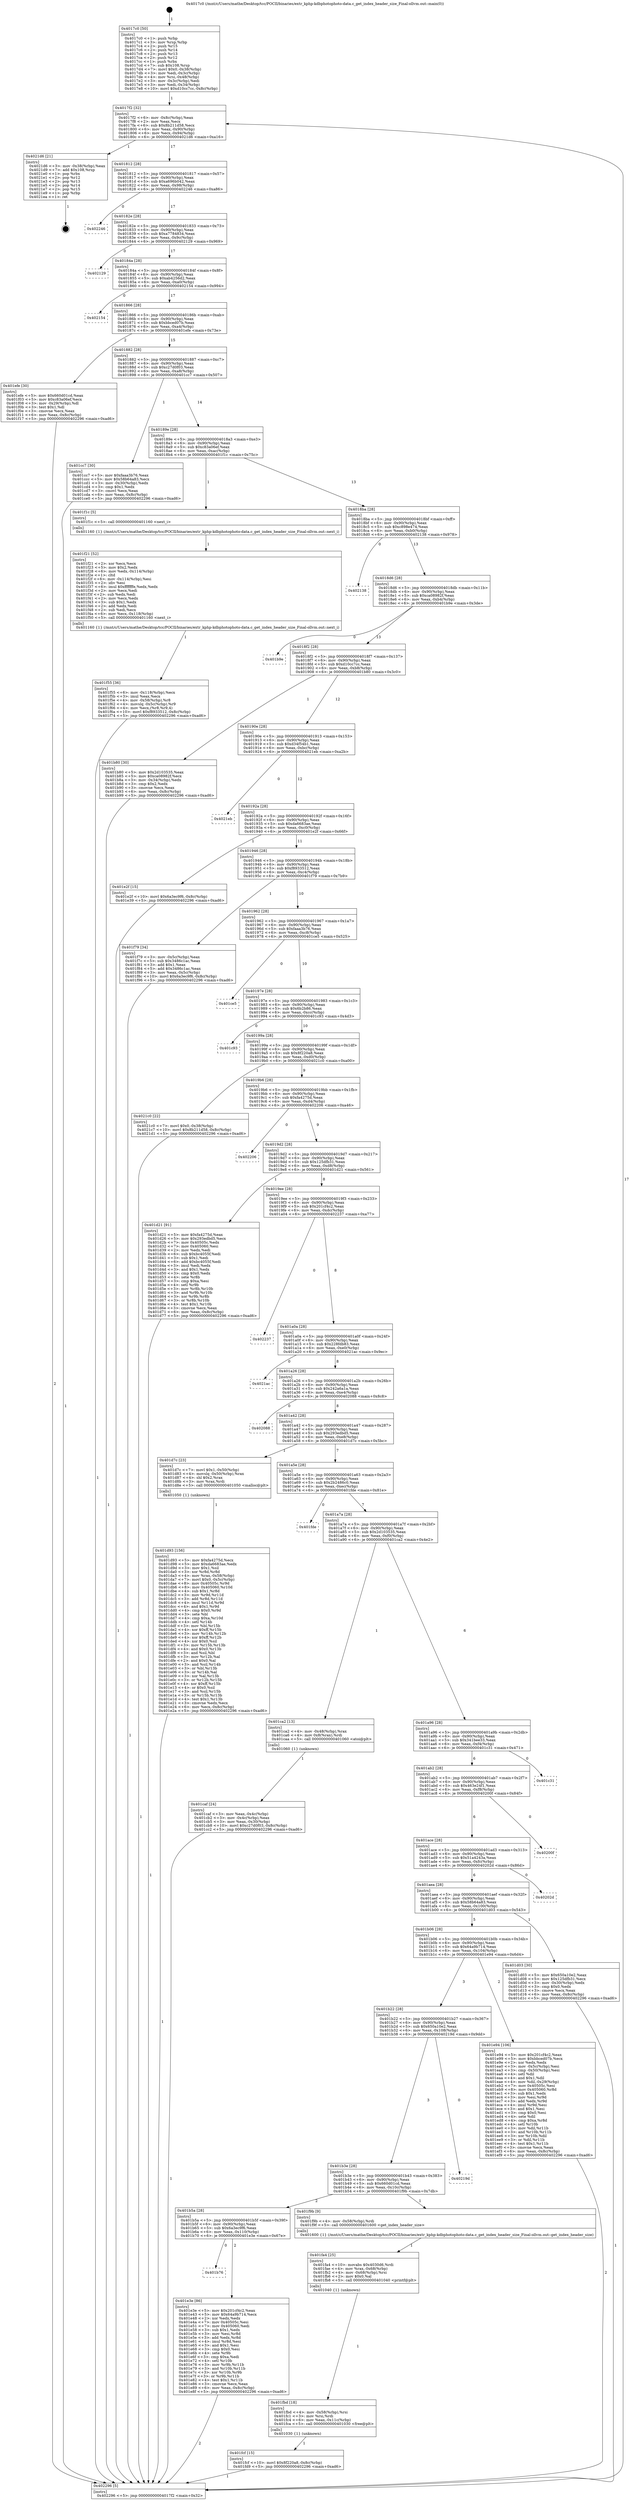 digraph "0x4017c0" {
  label = "0x4017c0 (/mnt/c/Users/mathe/Desktop/tcc/POCII/binaries/extr_kphp-kdbphotophoto-data.c_get_index_header_size_Final-ollvm.out::main(0))"
  labelloc = "t"
  node[shape=record]

  Entry [label="",width=0.3,height=0.3,shape=circle,fillcolor=black,style=filled]
  "0x4017f2" [label="{
     0x4017f2 [32]\l
     | [instrs]\l
     &nbsp;&nbsp;0x4017f2 \<+6\>: mov -0x8c(%rbp),%eax\l
     &nbsp;&nbsp;0x4017f8 \<+2\>: mov %eax,%ecx\l
     &nbsp;&nbsp;0x4017fa \<+6\>: sub $0x8b211d58,%ecx\l
     &nbsp;&nbsp;0x401800 \<+6\>: mov %eax,-0x90(%rbp)\l
     &nbsp;&nbsp;0x401806 \<+6\>: mov %ecx,-0x94(%rbp)\l
     &nbsp;&nbsp;0x40180c \<+6\>: je 00000000004021d6 \<main+0xa16\>\l
  }"]
  "0x4021d6" [label="{
     0x4021d6 [21]\l
     | [instrs]\l
     &nbsp;&nbsp;0x4021d6 \<+3\>: mov -0x38(%rbp),%eax\l
     &nbsp;&nbsp;0x4021d9 \<+7\>: add $0x108,%rsp\l
     &nbsp;&nbsp;0x4021e0 \<+1\>: pop %rbx\l
     &nbsp;&nbsp;0x4021e1 \<+2\>: pop %r12\l
     &nbsp;&nbsp;0x4021e3 \<+2\>: pop %r13\l
     &nbsp;&nbsp;0x4021e5 \<+2\>: pop %r14\l
     &nbsp;&nbsp;0x4021e7 \<+2\>: pop %r15\l
     &nbsp;&nbsp;0x4021e9 \<+1\>: pop %rbp\l
     &nbsp;&nbsp;0x4021ea \<+1\>: ret\l
  }"]
  "0x401812" [label="{
     0x401812 [28]\l
     | [instrs]\l
     &nbsp;&nbsp;0x401812 \<+5\>: jmp 0000000000401817 \<main+0x57\>\l
     &nbsp;&nbsp;0x401817 \<+6\>: mov -0x90(%rbp),%eax\l
     &nbsp;&nbsp;0x40181d \<+5\>: sub $0xa696b042,%eax\l
     &nbsp;&nbsp;0x401822 \<+6\>: mov %eax,-0x98(%rbp)\l
     &nbsp;&nbsp;0x401828 \<+6\>: je 0000000000402246 \<main+0xa86\>\l
  }"]
  Exit [label="",width=0.3,height=0.3,shape=circle,fillcolor=black,style=filled,peripheries=2]
  "0x402246" [label="{
     0x402246\l
  }", style=dashed]
  "0x40182e" [label="{
     0x40182e [28]\l
     | [instrs]\l
     &nbsp;&nbsp;0x40182e \<+5\>: jmp 0000000000401833 \<main+0x73\>\l
     &nbsp;&nbsp;0x401833 \<+6\>: mov -0x90(%rbp),%eax\l
     &nbsp;&nbsp;0x401839 \<+5\>: sub $0xa7784834,%eax\l
     &nbsp;&nbsp;0x40183e \<+6\>: mov %eax,-0x9c(%rbp)\l
     &nbsp;&nbsp;0x401844 \<+6\>: je 0000000000402129 \<main+0x969\>\l
  }"]
  "0x401fcf" [label="{
     0x401fcf [15]\l
     | [instrs]\l
     &nbsp;&nbsp;0x401fcf \<+10\>: movl $0x8f220a8,-0x8c(%rbp)\l
     &nbsp;&nbsp;0x401fd9 \<+5\>: jmp 0000000000402296 \<main+0xad6\>\l
  }"]
  "0x402129" [label="{
     0x402129\l
  }", style=dashed]
  "0x40184a" [label="{
     0x40184a [28]\l
     | [instrs]\l
     &nbsp;&nbsp;0x40184a \<+5\>: jmp 000000000040184f \<main+0x8f\>\l
     &nbsp;&nbsp;0x40184f \<+6\>: mov -0x90(%rbp),%eax\l
     &nbsp;&nbsp;0x401855 \<+5\>: sub $0xab4256d2,%eax\l
     &nbsp;&nbsp;0x40185a \<+6\>: mov %eax,-0xa0(%rbp)\l
     &nbsp;&nbsp;0x401860 \<+6\>: je 0000000000402154 \<main+0x994\>\l
  }"]
  "0x401fbd" [label="{
     0x401fbd [18]\l
     | [instrs]\l
     &nbsp;&nbsp;0x401fbd \<+4\>: mov -0x58(%rbp),%rsi\l
     &nbsp;&nbsp;0x401fc1 \<+3\>: mov %rsi,%rdi\l
     &nbsp;&nbsp;0x401fc4 \<+6\>: mov %eax,-0x11c(%rbp)\l
     &nbsp;&nbsp;0x401fca \<+5\>: call 0000000000401030 \<free@plt\>\l
     | [calls]\l
     &nbsp;&nbsp;0x401030 \{1\} (unknown)\l
  }"]
  "0x402154" [label="{
     0x402154\l
  }", style=dashed]
  "0x401866" [label="{
     0x401866 [28]\l
     | [instrs]\l
     &nbsp;&nbsp;0x401866 \<+5\>: jmp 000000000040186b \<main+0xab\>\l
     &nbsp;&nbsp;0x40186b \<+6\>: mov -0x90(%rbp),%eax\l
     &nbsp;&nbsp;0x401871 \<+5\>: sub $0xbbced07b,%eax\l
     &nbsp;&nbsp;0x401876 \<+6\>: mov %eax,-0xa4(%rbp)\l
     &nbsp;&nbsp;0x40187c \<+6\>: je 0000000000401efe \<main+0x73e\>\l
  }"]
  "0x401fa4" [label="{
     0x401fa4 [25]\l
     | [instrs]\l
     &nbsp;&nbsp;0x401fa4 \<+10\>: movabs $0x4030d6,%rdi\l
     &nbsp;&nbsp;0x401fae \<+4\>: mov %rax,-0x68(%rbp)\l
     &nbsp;&nbsp;0x401fb2 \<+4\>: mov -0x68(%rbp),%rsi\l
     &nbsp;&nbsp;0x401fb6 \<+2\>: mov $0x0,%al\l
     &nbsp;&nbsp;0x401fb8 \<+5\>: call 0000000000401040 \<printf@plt\>\l
     | [calls]\l
     &nbsp;&nbsp;0x401040 \{1\} (unknown)\l
  }"]
  "0x401efe" [label="{
     0x401efe [30]\l
     | [instrs]\l
     &nbsp;&nbsp;0x401efe \<+5\>: mov $0x660d01cd,%eax\l
     &nbsp;&nbsp;0x401f03 \<+5\>: mov $0xc83a06ef,%ecx\l
     &nbsp;&nbsp;0x401f08 \<+3\>: mov -0x29(%rbp),%dl\l
     &nbsp;&nbsp;0x401f0b \<+3\>: test $0x1,%dl\l
     &nbsp;&nbsp;0x401f0e \<+3\>: cmovne %ecx,%eax\l
     &nbsp;&nbsp;0x401f11 \<+6\>: mov %eax,-0x8c(%rbp)\l
     &nbsp;&nbsp;0x401f17 \<+5\>: jmp 0000000000402296 \<main+0xad6\>\l
  }"]
  "0x401882" [label="{
     0x401882 [28]\l
     | [instrs]\l
     &nbsp;&nbsp;0x401882 \<+5\>: jmp 0000000000401887 \<main+0xc7\>\l
     &nbsp;&nbsp;0x401887 \<+6\>: mov -0x90(%rbp),%eax\l
     &nbsp;&nbsp;0x40188d \<+5\>: sub $0xc27d0f03,%eax\l
     &nbsp;&nbsp;0x401892 \<+6\>: mov %eax,-0xa8(%rbp)\l
     &nbsp;&nbsp;0x401898 \<+6\>: je 0000000000401cc7 \<main+0x507\>\l
  }"]
  "0x401f55" [label="{
     0x401f55 [36]\l
     | [instrs]\l
     &nbsp;&nbsp;0x401f55 \<+6\>: mov -0x118(%rbp),%ecx\l
     &nbsp;&nbsp;0x401f5b \<+3\>: imul %eax,%ecx\l
     &nbsp;&nbsp;0x401f5e \<+4\>: mov -0x58(%rbp),%r8\l
     &nbsp;&nbsp;0x401f62 \<+4\>: movslq -0x5c(%rbp),%r9\l
     &nbsp;&nbsp;0x401f66 \<+4\>: mov %ecx,(%r8,%r9,4)\l
     &nbsp;&nbsp;0x401f6a \<+10\>: movl $0xf8933512,-0x8c(%rbp)\l
     &nbsp;&nbsp;0x401f74 \<+5\>: jmp 0000000000402296 \<main+0xad6\>\l
  }"]
  "0x401cc7" [label="{
     0x401cc7 [30]\l
     | [instrs]\l
     &nbsp;&nbsp;0x401cc7 \<+5\>: mov $0xfaaa3b76,%eax\l
     &nbsp;&nbsp;0x401ccc \<+5\>: mov $0x58b64a83,%ecx\l
     &nbsp;&nbsp;0x401cd1 \<+3\>: mov -0x30(%rbp),%edx\l
     &nbsp;&nbsp;0x401cd4 \<+3\>: cmp $0x1,%edx\l
     &nbsp;&nbsp;0x401cd7 \<+3\>: cmovl %ecx,%eax\l
     &nbsp;&nbsp;0x401cda \<+6\>: mov %eax,-0x8c(%rbp)\l
     &nbsp;&nbsp;0x401ce0 \<+5\>: jmp 0000000000402296 \<main+0xad6\>\l
  }"]
  "0x40189e" [label="{
     0x40189e [28]\l
     | [instrs]\l
     &nbsp;&nbsp;0x40189e \<+5\>: jmp 00000000004018a3 \<main+0xe3\>\l
     &nbsp;&nbsp;0x4018a3 \<+6\>: mov -0x90(%rbp),%eax\l
     &nbsp;&nbsp;0x4018a9 \<+5\>: sub $0xc83a06ef,%eax\l
     &nbsp;&nbsp;0x4018ae \<+6\>: mov %eax,-0xac(%rbp)\l
     &nbsp;&nbsp;0x4018b4 \<+6\>: je 0000000000401f1c \<main+0x75c\>\l
  }"]
  "0x401f21" [label="{
     0x401f21 [52]\l
     | [instrs]\l
     &nbsp;&nbsp;0x401f21 \<+2\>: xor %ecx,%ecx\l
     &nbsp;&nbsp;0x401f23 \<+5\>: mov $0x2,%edx\l
     &nbsp;&nbsp;0x401f28 \<+6\>: mov %edx,-0x114(%rbp)\l
     &nbsp;&nbsp;0x401f2e \<+1\>: cltd\l
     &nbsp;&nbsp;0x401f2f \<+6\>: mov -0x114(%rbp),%esi\l
     &nbsp;&nbsp;0x401f35 \<+2\>: idiv %esi\l
     &nbsp;&nbsp;0x401f37 \<+6\>: imul $0xfffffffe,%edx,%edx\l
     &nbsp;&nbsp;0x401f3d \<+2\>: mov %ecx,%edi\l
     &nbsp;&nbsp;0x401f3f \<+2\>: sub %edx,%edi\l
     &nbsp;&nbsp;0x401f41 \<+2\>: mov %ecx,%edx\l
     &nbsp;&nbsp;0x401f43 \<+3\>: sub $0x1,%edx\l
     &nbsp;&nbsp;0x401f46 \<+2\>: add %edx,%edi\l
     &nbsp;&nbsp;0x401f48 \<+2\>: sub %edi,%ecx\l
     &nbsp;&nbsp;0x401f4a \<+6\>: mov %ecx,-0x118(%rbp)\l
     &nbsp;&nbsp;0x401f50 \<+5\>: call 0000000000401160 \<next_i\>\l
     | [calls]\l
     &nbsp;&nbsp;0x401160 \{1\} (/mnt/c/Users/mathe/Desktop/tcc/POCII/binaries/extr_kphp-kdbphotophoto-data.c_get_index_header_size_Final-ollvm.out::next_i)\l
  }"]
  "0x401f1c" [label="{
     0x401f1c [5]\l
     | [instrs]\l
     &nbsp;&nbsp;0x401f1c \<+5\>: call 0000000000401160 \<next_i\>\l
     | [calls]\l
     &nbsp;&nbsp;0x401160 \{1\} (/mnt/c/Users/mathe/Desktop/tcc/POCII/binaries/extr_kphp-kdbphotophoto-data.c_get_index_header_size_Final-ollvm.out::next_i)\l
  }"]
  "0x4018ba" [label="{
     0x4018ba [28]\l
     | [instrs]\l
     &nbsp;&nbsp;0x4018ba \<+5\>: jmp 00000000004018bf \<main+0xff\>\l
     &nbsp;&nbsp;0x4018bf \<+6\>: mov -0x90(%rbp),%eax\l
     &nbsp;&nbsp;0x4018c5 \<+5\>: sub $0xc898e474,%eax\l
     &nbsp;&nbsp;0x4018ca \<+6\>: mov %eax,-0xb0(%rbp)\l
     &nbsp;&nbsp;0x4018d0 \<+6\>: je 0000000000402138 \<main+0x978\>\l
  }"]
  "0x401b76" [label="{
     0x401b76\l
  }", style=dashed]
  "0x402138" [label="{
     0x402138\l
  }", style=dashed]
  "0x4018d6" [label="{
     0x4018d6 [28]\l
     | [instrs]\l
     &nbsp;&nbsp;0x4018d6 \<+5\>: jmp 00000000004018db \<main+0x11b\>\l
     &nbsp;&nbsp;0x4018db \<+6\>: mov -0x90(%rbp),%eax\l
     &nbsp;&nbsp;0x4018e1 \<+5\>: sub $0xca08982f,%eax\l
     &nbsp;&nbsp;0x4018e6 \<+6\>: mov %eax,-0xb4(%rbp)\l
     &nbsp;&nbsp;0x4018ec \<+6\>: je 0000000000401b9e \<main+0x3de\>\l
  }"]
  "0x401e3e" [label="{
     0x401e3e [86]\l
     | [instrs]\l
     &nbsp;&nbsp;0x401e3e \<+5\>: mov $0x201cf4c2,%eax\l
     &nbsp;&nbsp;0x401e43 \<+5\>: mov $0x64a9b714,%ecx\l
     &nbsp;&nbsp;0x401e48 \<+2\>: xor %edx,%edx\l
     &nbsp;&nbsp;0x401e4a \<+7\>: mov 0x40505c,%esi\l
     &nbsp;&nbsp;0x401e51 \<+7\>: mov 0x405060,%edi\l
     &nbsp;&nbsp;0x401e58 \<+3\>: sub $0x1,%edx\l
     &nbsp;&nbsp;0x401e5b \<+3\>: mov %esi,%r8d\l
     &nbsp;&nbsp;0x401e5e \<+3\>: add %edx,%r8d\l
     &nbsp;&nbsp;0x401e61 \<+4\>: imul %r8d,%esi\l
     &nbsp;&nbsp;0x401e65 \<+3\>: and $0x1,%esi\l
     &nbsp;&nbsp;0x401e68 \<+3\>: cmp $0x0,%esi\l
     &nbsp;&nbsp;0x401e6b \<+4\>: sete %r9b\l
     &nbsp;&nbsp;0x401e6f \<+3\>: cmp $0xa,%edi\l
     &nbsp;&nbsp;0x401e72 \<+4\>: setl %r10b\l
     &nbsp;&nbsp;0x401e76 \<+3\>: mov %r9b,%r11b\l
     &nbsp;&nbsp;0x401e79 \<+3\>: and %r10b,%r11b\l
     &nbsp;&nbsp;0x401e7c \<+3\>: xor %r10b,%r9b\l
     &nbsp;&nbsp;0x401e7f \<+3\>: or %r9b,%r11b\l
     &nbsp;&nbsp;0x401e82 \<+4\>: test $0x1,%r11b\l
     &nbsp;&nbsp;0x401e86 \<+3\>: cmovne %ecx,%eax\l
     &nbsp;&nbsp;0x401e89 \<+6\>: mov %eax,-0x8c(%rbp)\l
     &nbsp;&nbsp;0x401e8f \<+5\>: jmp 0000000000402296 \<main+0xad6\>\l
  }"]
  "0x401b9e" [label="{
     0x401b9e\l
  }", style=dashed]
  "0x4018f2" [label="{
     0x4018f2 [28]\l
     | [instrs]\l
     &nbsp;&nbsp;0x4018f2 \<+5\>: jmp 00000000004018f7 \<main+0x137\>\l
     &nbsp;&nbsp;0x4018f7 \<+6\>: mov -0x90(%rbp),%eax\l
     &nbsp;&nbsp;0x4018fd \<+5\>: sub $0xd10cc7cc,%eax\l
     &nbsp;&nbsp;0x401902 \<+6\>: mov %eax,-0xb8(%rbp)\l
     &nbsp;&nbsp;0x401908 \<+6\>: je 0000000000401b80 \<main+0x3c0\>\l
  }"]
  "0x401b5a" [label="{
     0x401b5a [28]\l
     | [instrs]\l
     &nbsp;&nbsp;0x401b5a \<+5\>: jmp 0000000000401b5f \<main+0x39f\>\l
     &nbsp;&nbsp;0x401b5f \<+6\>: mov -0x90(%rbp),%eax\l
     &nbsp;&nbsp;0x401b65 \<+5\>: sub $0x6a3ec9f6,%eax\l
     &nbsp;&nbsp;0x401b6a \<+6\>: mov %eax,-0x110(%rbp)\l
     &nbsp;&nbsp;0x401b70 \<+6\>: je 0000000000401e3e \<main+0x67e\>\l
  }"]
  "0x401b80" [label="{
     0x401b80 [30]\l
     | [instrs]\l
     &nbsp;&nbsp;0x401b80 \<+5\>: mov $0x2d103535,%eax\l
     &nbsp;&nbsp;0x401b85 \<+5\>: mov $0xca08982f,%ecx\l
     &nbsp;&nbsp;0x401b8a \<+3\>: mov -0x34(%rbp),%edx\l
     &nbsp;&nbsp;0x401b8d \<+3\>: cmp $0x2,%edx\l
     &nbsp;&nbsp;0x401b90 \<+3\>: cmovne %ecx,%eax\l
     &nbsp;&nbsp;0x401b93 \<+6\>: mov %eax,-0x8c(%rbp)\l
     &nbsp;&nbsp;0x401b99 \<+5\>: jmp 0000000000402296 \<main+0xad6\>\l
  }"]
  "0x40190e" [label="{
     0x40190e [28]\l
     | [instrs]\l
     &nbsp;&nbsp;0x40190e \<+5\>: jmp 0000000000401913 \<main+0x153\>\l
     &nbsp;&nbsp;0x401913 \<+6\>: mov -0x90(%rbp),%eax\l
     &nbsp;&nbsp;0x401919 \<+5\>: sub $0xd34f54b1,%eax\l
     &nbsp;&nbsp;0x40191e \<+6\>: mov %eax,-0xbc(%rbp)\l
     &nbsp;&nbsp;0x401924 \<+6\>: je 00000000004021eb \<main+0xa2b\>\l
  }"]
  "0x402296" [label="{
     0x402296 [5]\l
     | [instrs]\l
     &nbsp;&nbsp;0x402296 \<+5\>: jmp 00000000004017f2 \<main+0x32\>\l
  }"]
  "0x4017c0" [label="{
     0x4017c0 [50]\l
     | [instrs]\l
     &nbsp;&nbsp;0x4017c0 \<+1\>: push %rbp\l
     &nbsp;&nbsp;0x4017c1 \<+3\>: mov %rsp,%rbp\l
     &nbsp;&nbsp;0x4017c4 \<+2\>: push %r15\l
     &nbsp;&nbsp;0x4017c6 \<+2\>: push %r14\l
     &nbsp;&nbsp;0x4017c8 \<+2\>: push %r13\l
     &nbsp;&nbsp;0x4017ca \<+2\>: push %r12\l
     &nbsp;&nbsp;0x4017cc \<+1\>: push %rbx\l
     &nbsp;&nbsp;0x4017cd \<+7\>: sub $0x108,%rsp\l
     &nbsp;&nbsp;0x4017d4 \<+7\>: movl $0x0,-0x38(%rbp)\l
     &nbsp;&nbsp;0x4017db \<+3\>: mov %edi,-0x3c(%rbp)\l
     &nbsp;&nbsp;0x4017de \<+4\>: mov %rsi,-0x48(%rbp)\l
     &nbsp;&nbsp;0x4017e2 \<+3\>: mov -0x3c(%rbp),%edi\l
     &nbsp;&nbsp;0x4017e5 \<+3\>: mov %edi,-0x34(%rbp)\l
     &nbsp;&nbsp;0x4017e8 \<+10\>: movl $0xd10cc7cc,-0x8c(%rbp)\l
  }"]
  "0x401f9b" [label="{
     0x401f9b [9]\l
     | [instrs]\l
     &nbsp;&nbsp;0x401f9b \<+4\>: mov -0x58(%rbp),%rdi\l
     &nbsp;&nbsp;0x401f9f \<+5\>: call 0000000000401600 \<get_index_header_size\>\l
     | [calls]\l
     &nbsp;&nbsp;0x401600 \{1\} (/mnt/c/Users/mathe/Desktop/tcc/POCII/binaries/extr_kphp-kdbphotophoto-data.c_get_index_header_size_Final-ollvm.out::get_index_header_size)\l
  }"]
  "0x4021eb" [label="{
     0x4021eb\l
  }", style=dashed]
  "0x40192a" [label="{
     0x40192a [28]\l
     | [instrs]\l
     &nbsp;&nbsp;0x40192a \<+5\>: jmp 000000000040192f \<main+0x16f\>\l
     &nbsp;&nbsp;0x40192f \<+6\>: mov -0x90(%rbp),%eax\l
     &nbsp;&nbsp;0x401935 \<+5\>: sub $0xda6683ae,%eax\l
     &nbsp;&nbsp;0x40193a \<+6\>: mov %eax,-0xc0(%rbp)\l
     &nbsp;&nbsp;0x401940 \<+6\>: je 0000000000401e2f \<main+0x66f\>\l
  }"]
  "0x401b3e" [label="{
     0x401b3e [28]\l
     | [instrs]\l
     &nbsp;&nbsp;0x401b3e \<+5\>: jmp 0000000000401b43 \<main+0x383\>\l
     &nbsp;&nbsp;0x401b43 \<+6\>: mov -0x90(%rbp),%eax\l
     &nbsp;&nbsp;0x401b49 \<+5\>: sub $0x660d01cd,%eax\l
     &nbsp;&nbsp;0x401b4e \<+6\>: mov %eax,-0x10c(%rbp)\l
     &nbsp;&nbsp;0x401b54 \<+6\>: je 0000000000401f9b \<main+0x7db\>\l
  }"]
  "0x401e2f" [label="{
     0x401e2f [15]\l
     | [instrs]\l
     &nbsp;&nbsp;0x401e2f \<+10\>: movl $0x6a3ec9f6,-0x8c(%rbp)\l
     &nbsp;&nbsp;0x401e39 \<+5\>: jmp 0000000000402296 \<main+0xad6\>\l
  }"]
  "0x401946" [label="{
     0x401946 [28]\l
     | [instrs]\l
     &nbsp;&nbsp;0x401946 \<+5\>: jmp 000000000040194b \<main+0x18b\>\l
     &nbsp;&nbsp;0x40194b \<+6\>: mov -0x90(%rbp),%eax\l
     &nbsp;&nbsp;0x401951 \<+5\>: sub $0xf8933512,%eax\l
     &nbsp;&nbsp;0x401956 \<+6\>: mov %eax,-0xc4(%rbp)\l
     &nbsp;&nbsp;0x40195c \<+6\>: je 0000000000401f79 \<main+0x7b9\>\l
  }"]
  "0x40219d" [label="{
     0x40219d\l
  }", style=dashed]
  "0x401f79" [label="{
     0x401f79 [34]\l
     | [instrs]\l
     &nbsp;&nbsp;0x401f79 \<+3\>: mov -0x5c(%rbp),%eax\l
     &nbsp;&nbsp;0x401f7c \<+5\>: sub $0x3486c1ac,%eax\l
     &nbsp;&nbsp;0x401f81 \<+3\>: add $0x1,%eax\l
     &nbsp;&nbsp;0x401f84 \<+5\>: add $0x3486c1ac,%eax\l
     &nbsp;&nbsp;0x401f89 \<+3\>: mov %eax,-0x5c(%rbp)\l
     &nbsp;&nbsp;0x401f8c \<+10\>: movl $0x6a3ec9f6,-0x8c(%rbp)\l
     &nbsp;&nbsp;0x401f96 \<+5\>: jmp 0000000000402296 \<main+0xad6\>\l
  }"]
  "0x401962" [label="{
     0x401962 [28]\l
     | [instrs]\l
     &nbsp;&nbsp;0x401962 \<+5\>: jmp 0000000000401967 \<main+0x1a7\>\l
     &nbsp;&nbsp;0x401967 \<+6\>: mov -0x90(%rbp),%eax\l
     &nbsp;&nbsp;0x40196d \<+5\>: sub $0xfaaa3b76,%eax\l
     &nbsp;&nbsp;0x401972 \<+6\>: mov %eax,-0xc8(%rbp)\l
     &nbsp;&nbsp;0x401978 \<+6\>: je 0000000000401ce5 \<main+0x525\>\l
  }"]
  "0x401b22" [label="{
     0x401b22 [28]\l
     | [instrs]\l
     &nbsp;&nbsp;0x401b22 \<+5\>: jmp 0000000000401b27 \<main+0x367\>\l
     &nbsp;&nbsp;0x401b27 \<+6\>: mov -0x90(%rbp),%eax\l
     &nbsp;&nbsp;0x401b2d \<+5\>: sub $0x650a10e2,%eax\l
     &nbsp;&nbsp;0x401b32 \<+6\>: mov %eax,-0x108(%rbp)\l
     &nbsp;&nbsp;0x401b38 \<+6\>: je 000000000040219d \<main+0x9dd\>\l
  }"]
  "0x401ce5" [label="{
     0x401ce5\l
  }", style=dashed]
  "0x40197e" [label="{
     0x40197e [28]\l
     | [instrs]\l
     &nbsp;&nbsp;0x40197e \<+5\>: jmp 0000000000401983 \<main+0x1c3\>\l
     &nbsp;&nbsp;0x401983 \<+6\>: mov -0x90(%rbp),%eax\l
     &nbsp;&nbsp;0x401989 \<+5\>: sub $0x6b2b86,%eax\l
     &nbsp;&nbsp;0x40198e \<+6\>: mov %eax,-0xcc(%rbp)\l
     &nbsp;&nbsp;0x401994 \<+6\>: je 0000000000401c93 \<main+0x4d3\>\l
  }"]
  "0x401e94" [label="{
     0x401e94 [106]\l
     | [instrs]\l
     &nbsp;&nbsp;0x401e94 \<+5\>: mov $0x201cf4c2,%eax\l
     &nbsp;&nbsp;0x401e99 \<+5\>: mov $0xbbced07b,%ecx\l
     &nbsp;&nbsp;0x401e9e \<+2\>: xor %edx,%edx\l
     &nbsp;&nbsp;0x401ea0 \<+3\>: mov -0x5c(%rbp),%esi\l
     &nbsp;&nbsp;0x401ea3 \<+3\>: cmp -0x50(%rbp),%esi\l
     &nbsp;&nbsp;0x401ea6 \<+4\>: setl %dil\l
     &nbsp;&nbsp;0x401eaa \<+4\>: and $0x1,%dil\l
     &nbsp;&nbsp;0x401eae \<+4\>: mov %dil,-0x29(%rbp)\l
     &nbsp;&nbsp;0x401eb2 \<+7\>: mov 0x40505c,%esi\l
     &nbsp;&nbsp;0x401eb9 \<+8\>: mov 0x405060,%r8d\l
     &nbsp;&nbsp;0x401ec1 \<+3\>: sub $0x1,%edx\l
     &nbsp;&nbsp;0x401ec4 \<+3\>: mov %esi,%r9d\l
     &nbsp;&nbsp;0x401ec7 \<+3\>: add %edx,%r9d\l
     &nbsp;&nbsp;0x401eca \<+4\>: imul %r9d,%esi\l
     &nbsp;&nbsp;0x401ece \<+3\>: and $0x1,%esi\l
     &nbsp;&nbsp;0x401ed1 \<+3\>: cmp $0x0,%esi\l
     &nbsp;&nbsp;0x401ed4 \<+4\>: sete %dil\l
     &nbsp;&nbsp;0x401ed8 \<+4\>: cmp $0xa,%r8d\l
     &nbsp;&nbsp;0x401edc \<+4\>: setl %r10b\l
     &nbsp;&nbsp;0x401ee0 \<+3\>: mov %dil,%r11b\l
     &nbsp;&nbsp;0x401ee3 \<+3\>: and %r10b,%r11b\l
     &nbsp;&nbsp;0x401ee6 \<+3\>: xor %r10b,%dil\l
     &nbsp;&nbsp;0x401ee9 \<+3\>: or %dil,%r11b\l
     &nbsp;&nbsp;0x401eec \<+4\>: test $0x1,%r11b\l
     &nbsp;&nbsp;0x401ef0 \<+3\>: cmovne %ecx,%eax\l
     &nbsp;&nbsp;0x401ef3 \<+6\>: mov %eax,-0x8c(%rbp)\l
     &nbsp;&nbsp;0x401ef9 \<+5\>: jmp 0000000000402296 \<main+0xad6\>\l
  }"]
  "0x401c93" [label="{
     0x401c93\l
  }", style=dashed]
  "0x40199a" [label="{
     0x40199a [28]\l
     | [instrs]\l
     &nbsp;&nbsp;0x40199a \<+5\>: jmp 000000000040199f \<main+0x1df\>\l
     &nbsp;&nbsp;0x40199f \<+6\>: mov -0x90(%rbp),%eax\l
     &nbsp;&nbsp;0x4019a5 \<+5\>: sub $0x8f220a8,%eax\l
     &nbsp;&nbsp;0x4019aa \<+6\>: mov %eax,-0xd0(%rbp)\l
     &nbsp;&nbsp;0x4019b0 \<+6\>: je 00000000004021c0 \<main+0xa00\>\l
  }"]
  "0x401d93" [label="{
     0x401d93 [156]\l
     | [instrs]\l
     &nbsp;&nbsp;0x401d93 \<+5\>: mov $0xfa4275d,%ecx\l
     &nbsp;&nbsp;0x401d98 \<+5\>: mov $0xda6683ae,%edx\l
     &nbsp;&nbsp;0x401d9d \<+3\>: mov $0x1,%sil\l
     &nbsp;&nbsp;0x401da0 \<+3\>: xor %r8d,%r8d\l
     &nbsp;&nbsp;0x401da3 \<+4\>: mov %rax,-0x58(%rbp)\l
     &nbsp;&nbsp;0x401da7 \<+7\>: movl $0x0,-0x5c(%rbp)\l
     &nbsp;&nbsp;0x401dae \<+8\>: mov 0x40505c,%r9d\l
     &nbsp;&nbsp;0x401db6 \<+8\>: mov 0x405060,%r10d\l
     &nbsp;&nbsp;0x401dbe \<+4\>: sub $0x1,%r8d\l
     &nbsp;&nbsp;0x401dc2 \<+3\>: mov %r9d,%r11d\l
     &nbsp;&nbsp;0x401dc5 \<+3\>: add %r8d,%r11d\l
     &nbsp;&nbsp;0x401dc8 \<+4\>: imul %r11d,%r9d\l
     &nbsp;&nbsp;0x401dcc \<+4\>: and $0x1,%r9d\l
     &nbsp;&nbsp;0x401dd0 \<+4\>: cmp $0x0,%r9d\l
     &nbsp;&nbsp;0x401dd4 \<+3\>: sete %bl\l
     &nbsp;&nbsp;0x401dd7 \<+4\>: cmp $0xa,%r10d\l
     &nbsp;&nbsp;0x401ddb \<+4\>: setl %r14b\l
     &nbsp;&nbsp;0x401ddf \<+3\>: mov %bl,%r15b\l
     &nbsp;&nbsp;0x401de2 \<+4\>: xor $0xff,%r15b\l
     &nbsp;&nbsp;0x401de6 \<+3\>: mov %r14b,%r12b\l
     &nbsp;&nbsp;0x401de9 \<+4\>: xor $0xff,%r12b\l
     &nbsp;&nbsp;0x401ded \<+4\>: xor $0x0,%sil\l
     &nbsp;&nbsp;0x401df1 \<+3\>: mov %r15b,%r13b\l
     &nbsp;&nbsp;0x401df4 \<+4\>: and $0x0,%r13b\l
     &nbsp;&nbsp;0x401df8 \<+3\>: and %sil,%bl\l
     &nbsp;&nbsp;0x401dfb \<+3\>: mov %r12b,%al\l
     &nbsp;&nbsp;0x401dfe \<+2\>: and $0x0,%al\l
     &nbsp;&nbsp;0x401e00 \<+3\>: and %sil,%r14b\l
     &nbsp;&nbsp;0x401e03 \<+3\>: or %bl,%r13b\l
     &nbsp;&nbsp;0x401e06 \<+3\>: or %r14b,%al\l
     &nbsp;&nbsp;0x401e09 \<+3\>: xor %al,%r13b\l
     &nbsp;&nbsp;0x401e0c \<+3\>: or %r12b,%r15b\l
     &nbsp;&nbsp;0x401e0f \<+4\>: xor $0xff,%r15b\l
     &nbsp;&nbsp;0x401e13 \<+4\>: or $0x0,%sil\l
     &nbsp;&nbsp;0x401e17 \<+3\>: and %sil,%r15b\l
     &nbsp;&nbsp;0x401e1a \<+3\>: or %r15b,%r13b\l
     &nbsp;&nbsp;0x401e1d \<+4\>: test $0x1,%r13b\l
     &nbsp;&nbsp;0x401e21 \<+3\>: cmovne %edx,%ecx\l
     &nbsp;&nbsp;0x401e24 \<+6\>: mov %ecx,-0x8c(%rbp)\l
     &nbsp;&nbsp;0x401e2a \<+5\>: jmp 0000000000402296 \<main+0xad6\>\l
  }"]
  "0x4021c0" [label="{
     0x4021c0 [22]\l
     | [instrs]\l
     &nbsp;&nbsp;0x4021c0 \<+7\>: movl $0x0,-0x38(%rbp)\l
     &nbsp;&nbsp;0x4021c7 \<+10\>: movl $0x8b211d58,-0x8c(%rbp)\l
     &nbsp;&nbsp;0x4021d1 \<+5\>: jmp 0000000000402296 \<main+0xad6\>\l
  }"]
  "0x4019b6" [label="{
     0x4019b6 [28]\l
     | [instrs]\l
     &nbsp;&nbsp;0x4019b6 \<+5\>: jmp 00000000004019bb \<main+0x1fb\>\l
     &nbsp;&nbsp;0x4019bb \<+6\>: mov -0x90(%rbp),%eax\l
     &nbsp;&nbsp;0x4019c1 \<+5\>: sub $0xfa4275d,%eax\l
     &nbsp;&nbsp;0x4019c6 \<+6\>: mov %eax,-0xd4(%rbp)\l
     &nbsp;&nbsp;0x4019cc \<+6\>: je 0000000000402206 \<main+0xa46\>\l
  }"]
  "0x401b06" [label="{
     0x401b06 [28]\l
     | [instrs]\l
     &nbsp;&nbsp;0x401b06 \<+5\>: jmp 0000000000401b0b \<main+0x34b\>\l
     &nbsp;&nbsp;0x401b0b \<+6\>: mov -0x90(%rbp),%eax\l
     &nbsp;&nbsp;0x401b11 \<+5\>: sub $0x64a9b714,%eax\l
     &nbsp;&nbsp;0x401b16 \<+6\>: mov %eax,-0x104(%rbp)\l
     &nbsp;&nbsp;0x401b1c \<+6\>: je 0000000000401e94 \<main+0x6d4\>\l
  }"]
  "0x402206" [label="{
     0x402206\l
  }", style=dashed]
  "0x4019d2" [label="{
     0x4019d2 [28]\l
     | [instrs]\l
     &nbsp;&nbsp;0x4019d2 \<+5\>: jmp 00000000004019d7 \<main+0x217\>\l
     &nbsp;&nbsp;0x4019d7 \<+6\>: mov -0x90(%rbp),%eax\l
     &nbsp;&nbsp;0x4019dd \<+5\>: sub $0x125dfb31,%eax\l
     &nbsp;&nbsp;0x4019e2 \<+6\>: mov %eax,-0xd8(%rbp)\l
     &nbsp;&nbsp;0x4019e8 \<+6\>: je 0000000000401d21 \<main+0x561\>\l
  }"]
  "0x401d03" [label="{
     0x401d03 [30]\l
     | [instrs]\l
     &nbsp;&nbsp;0x401d03 \<+5\>: mov $0x650a10e2,%eax\l
     &nbsp;&nbsp;0x401d08 \<+5\>: mov $0x125dfb31,%ecx\l
     &nbsp;&nbsp;0x401d0d \<+3\>: mov -0x30(%rbp),%edx\l
     &nbsp;&nbsp;0x401d10 \<+3\>: cmp $0x0,%edx\l
     &nbsp;&nbsp;0x401d13 \<+3\>: cmove %ecx,%eax\l
     &nbsp;&nbsp;0x401d16 \<+6\>: mov %eax,-0x8c(%rbp)\l
     &nbsp;&nbsp;0x401d1c \<+5\>: jmp 0000000000402296 \<main+0xad6\>\l
  }"]
  "0x401d21" [label="{
     0x401d21 [91]\l
     | [instrs]\l
     &nbsp;&nbsp;0x401d21 \<+5\>: mov $0xfa4275d,%eax\l
     &nbsp;&nbsp;0x401d26 \<+5\>: mov $0x293edbd5,%ecx\l
     &nbsp;&nbsp;0x401d2b \<+7\>: mov 0x40505c,%edx\l
     &nbsp;&nbsp;0x401d32 \<+7\>: mov 0x405060,%esi\l
     &nbsp;&nbsp;0x401d39 \<+2\>: mov %edx,%edi\l
     &nbsp;&nbsp;0x401d3b \<+6\>: sub $0xbc4055f,%edi\l
     &nbsp;&nbsp;0x401d41 \<+3\>: sub $0x1,%edi\l
     &nbsp;&nbsp;0x401d44 \<+6\>: add $0xbc4055f,%edi\l
     &nbsp;&nbsp;0x401d4a \<+3\>: imul %edi,%edx\l
     &nbsp;&nbsp;0x401d4d \<+3\>: and $0x1,%edx\l
     &nbsp;&nbsp;0x401d50 \<+3\>: cmp $0x0,%edx\l
     &nbsp;&nbsp;0x401d53 \<+4\>: sete %r8b\l
     &nbsp;&nbsp;0x401d57 \<+3\>: cmp $0xa,%esi\l
     &nbsp;&nbsp;0x401d5a \<+4\>: setl %r9b\l
     &nbsp;&nbsp;0x401d5e \<+3\>: mov %r8b,%r10b\l
     &nbsp;&nbsp;0x401d61 \<+3\>: and %r9b,%r10b\l
     &nbsp;&nbsp;0x401d64 \<+3\>: xor %r9b,%r8b\l
     &nbsp;&nbsp;0x401d67 \<+3\>: or %r8b,%r10b\l
     &nbsp;&nbsp;0x401d6a \<+4\>: test $0x1,%r10b\l
     &nbsp;&nbsp;0x401d6e \<+3\>: cmovne %ecx,%eax\l
     &nbsp;&nbsp;0x401d71 \<+6\>: mov %eax,-0x8c(%rbp)\l
     &nbsp;&nbsp;0x401d77 \<+5\>: jmp 0000000000402296 \<main+0xad6\>\l
  }"]
  "0x4019ee" [label="{
     0x4019ee [28]\l
     | [instrs]\l
     &nbsp;&nbsp;0x4019ee \<+5\>: jmp 00000000004019f3 \<main+0x233\>\l
     &nbsp;&nbsp;0x4019f3 \<+6\>: mov -0x90(%rbp),%eax\l
     &nbsp;&nbsp;0x4019f9 \<+5\>: sub $0x201cf4c2,%eax\l
     &nbsp;&nbsp;0x4019fe \<+6\>: mov %eax,-0xdc(%rbp)\l
     &nbsp;&nbsp;0x401a04 \<+6\>: je 0000000000402237 \<main+0xa77\>\l
  }"]
  "0x401aea" [label="{
     0x401aea [28]\l
     | [instrs]\l
     &nbsp;&nbsp;0x401aea \<+5\>: jmp 0000000000401aef \<main+0x32f\>\l
     &nbsp;&nbsp;0x401aef \<+6\>: mov -0x90(%rbp),%eax\l
     &nbsp;&nbsp;0x401af5 \<+5\>: sub $0x58b64a83,%eax\l
     &nbsp;&nbsp;0x401afa \<+6\>: mov %eax,-0x100(%rbp)\l
     &nbsp;&nbsp;0x401b00 \<+6\>: je 0000000000401d03 \<main+0x543\>\l
  }"]
  "0x402237" [label="{
     0x402237\l
  }", style=dashed]
  "0x401a0a" [label="{
     0x401a0a [28]\l
     | [instrs]\l
     &nbsp;&nbsp;0x401a0a \<+5\>: jmp 0000000000401a0f \<main+0x24f\>\l
     &nbsp;&nbsp;0x401a0f \<+6\>: mov -0x90(%rbp),%eax\l
     &nbsp;&nbsp;0x401a15 \<+5\>: sub $0x228fdb83,%eax\l
     &nbsp;&nbsp;0x401a1a \<+6\>: mov %eax,-0xe0(%rbp)\l
     &nbsp;&nbsp;0x401a20 \<+6\>: je 00000000004021ac \<main+0x9ec\>\l
  }"]
  "0x40202d" [label="{
     0x40202d\l
  }", style=dashed]
  "0x4021ac" [label="{
     0x4021ac\l
  }", style=dashed]
  "0x401a26" [label="{
     0x401a26 [28]\l
     | [instrs]\l
     &nbsp;&nbsp;0x401a26 \<+5\>: jmp 0000000000401a2b \<main+0x26b\>\l
     &nbsp;&nbsp;0x401a2b \<+6\>: mov -0x90(%rbp),%eax\l
     &nbsp;&nbsp;0x401a31 \<+5\>: sub $0x242a6a1a,%eax\l
     &nbsp;&nbsp;0x401a36 \<+6\>: mov %eax,-0xe4(%rbp)\l
     &nbsp;&nbsp;0x401a3c \<+6\>: je 0000000000402088 \<main+0x8c8\>\l
  }"]
  "0x401ace" [label="{
     0x401ace [28]\l
     | [instrs]\l
     &nbsp;&nbsp;0x401ace \<+5\>: jmp 0000000000401ad3 \<main+0x313\>\l
     &nbsp;&nbsp;0x401ad3 \<+6\>: mov -0x90(%rbp),%eax\l
     &nbsp;&nbsp;0x401ad9 \<+5\>: sub $0x51a4243a,%eax\l
     &nbsp;&nbsp;0x401ade \<+6\>: mov %eax,-0xfc(%rbp)\l
     &nbsp;&nbsp;0x401ae4 \<+6\>: je 000000000040202d \<main+0x86d\>\l
  }"]
  "0x402088" [label="{
     0x402088\l
  }", style=dashed]
  "0x401a42" [label="{
     0x401a42 [28]\l
     | [instrs]\l
     &nbsp;&nbsp;0x401a42 \<+5\>: jmp 0000000000401a47 \<main+0x287\>\l
     &nbsp;&nbsp;0x401a47 \<+6\>: mov -0x90(%rbp),%eax\l
     &nbsp;&nbsp;0x401a4d \<+5\>: sub $0x293edbd5,%eax\l
     &nbsp;&nbsp;0x401a52 \<+6\>: mov %eax,-0xe8(%rbp)\l
     &nbsp;&nbsp;0x401a58 \<+6\>: je 0000000000401d7c \<main+0x5bc\>\l
  }"]
  "0x40200f" [label="{
     0x40200f\l
  }", style=dashed]
  "0x401d7c" [label="{
     0x401d7c [23]\l
     | [instrs]\l
     &nbsp;&nbsp;0x401d7c \<+7\>: movl $0x1,-0x50(%rbp)\l
     &nbsp;&nbsp;0x401d83 \<+4\>: movslq -0x50(%rbp),%rax\l
     &nbsp;&nbsp;0x401d87 \<+4\>: shl $0x2,%rax\l
     &nbsp;&nbsp;0x401d8b \<+3\>: mov %rax,%rdi\l
     &nbsp;&nbsp;0x401d8e \<+5\>: call 0000000000401050 \<malloc@plt\>\l
     | [calls]\l
     &nbsp;&nbsp;0x401050 \{1\} (unknown)\l
  }"]
  "0x401a5e" [label="{
     0x401a5e [28]\l
     | [instrs]\l
     &nbsp;&nbsp;0x401a5e \<+5\>: jmp 0000000000401a63 \<main+0x2a3\>\l
     &nbsp;&nbsp;0x401a63 \<+6\>: mov -0x90(%rbp),%eax\l
     &nbsp;&nbsp;0x401a69 \<+5\>: sub $0x2b2486c0,%eax\l
     &nbsp;&nbsp;0x401a6e \<+6\>: mov %eax,-0xec(%rbp)\l
     &nbsp;&nbsp;0x401a74 \<+6\>: je 0000000000401fde \<main+0x81e\>\l
  }"]
  "0x401ab2" [label="{
     0x401ab2 [28]\l
     | [instrs]\l
     &nbsp;&nbsp;0x401ab2 \<+5\>: jmp 0000000000401ab7 \<main+0x2f7\>\l
     &nbsp;&nbsp;0x401ab7 \<+6\>: mov -0x90(%rbp),%eax\l
     &nbsp;&nbsp;0x401abd \<+5\>: sub $0x463e24f1,%eax\l
     &nbsp;&nbsp;0x401ac2 \<+6\>: mov %eax,-0xf8(%rbp)\l
     &nbsp;&nbsp;0x401ac8 \<+6\>: je 000000000040200f \<main+0x84f\>\l
  }"]
  "0x401fde" [label="{
     0x401fde\l
  }", style=dashed]
  "0x401a7a" [label="{
     0x401a7a [28]\l
     | [instrs]\l
     &nbsp;&nbsp;0x401a7a \<+5\>: jmp 0000000000401a7f \<main+0x2bf\>\l
     &nbsp;&nbsp;0x401a7f \<+6\>: mov -0x90(%rbp),%eax\l
     &nbsp;&nbsp;0x401a85 \<+5\>: sub $0x2d103535,%eax\l
     &nbsp;&nbsp;0x401a8a \<+6\>: mov %eax,-0xf0(%rbp)\l
     &nbsp;&nbsp;0x401a90 \<+6\>: je 0000000000401ca2 \<main+0x4e2\>\l
  }"]
  "0x401c31" [label="{
     0x401c31\l
  }", style=dashed]
  "0x401ca2" [label="{
     0x401ca2 [13]\l
     | [instrs]\l
     &nbsp;&nbsp;0x401ca2 \<+4\>: mov -0x48(%rbp),%rax\l
     &nbsp;&nbsp;0x401ca6 \<+4\>: mov 0x8(%rax),%rdi\l
     &nbsp;&nbsp;0x401caa \<+5\>: call 0000000000401060 \<atoi@plt\>\l
     | [calls]\l
     &nbsp;&nbsp;0x401060 \{1\} (unknown)\l
  }"]
  "0x401a96" [label="{
     0x401a96 [28]\l
     | [instrs]\l
     &nbsp;&nbsp;0x401a96 \<+5\>: jmp 0000000000401a9b \<main+0x2db\>\l
     &nbsp;&nbsp;0x401a9b \<+6\>: mov -0x90(%rbp),%eax\l
     &nbsp;&nbsp;0x401aa1 \<+5\>: sub $0x341bee33,%eax\l
     &nbsp;&nbsp;0x401aa6 \<+6\>: mov %eax,-0xf4(%rbp)\l
     &nbsp;&nbsp;0x401aac \<+6\>: je 0000000000401c31 \<main+0x471\>\l
  }"]
  "0x401caf" [label="{
     0x401caf [24]\l
     | [instrs]\l
     &nbsp;&nbsp;0x401caf \<+3\>: mov %eax,-0x4c(%rbp)\l
     &nbsp;&nbsp;0x401cb2 \<+3\>: mov -0x4c(%rbp),%eax\l
     &nbsp;&nbsp;0x401cb5 \<+3\>: mov %eax,-0x30(%rbp)\l
     &nbsp;&nbsp;0x401cb8 \<+10\>: movl $0xc27d0f03,-0x8c(%rbp)\l
     &nbsp;&nbsp;0x401cc2 \<+5\>: jmp 0000000000402296 \<main+0xad6\>\l
  }"]
  Entry -> "0x4017c0" [label=" 1"]
  "0x4017f2" -> "0x4021d6" [label=" 1"]
  "0x4017f2" -> "0x401812" [label=" 17"]
  "0x4021d6" -> Exit [label=" 1"]
  "0x401812" -> "0x402246" [label=" 0"]
  "0x401812" -> "0x40182e" [label=" 17"]
  "0x4021c0" -> "0x402296" [label=" 1"]
  "0x40182e" -> "0x402129" [label=" 0"]
  "0x40182e" -> "0x40184a" [label=" 17"]
  "0x401fcf" -> "0x402296" [label=" 1"]
  "0x40184a" -> "0x402154" [label=" 0"]
  "0x40184a" -> "0x401866" [label=" 17"]
  "0x401fbd" -> "0x401fcf" [label=" 1"]
  "0x401866" -> "0x401efe" [label=" 2"]
  "0x401866" -> "0x401882" [label=" 15"]
  "0x401fa4" -> "0x401fbd" [label=" 1"]
  "0x401882" -> "0x401cc7" [label=" 1"]
  "0x401882" -> "0x40189e" [label=" 14"]
  "0x401f9b" -> "0x401fa4" [label=" 1"]
  "0x40189e" -> "0x401f1c" [label=" 1"]
  "0x40189e" -> "0x4018ba" [label=" 13"]
  "0x401f79" -> "0x402296" [label=" 1"]
  "0x4018ba" -> "0x402138" [label=" 0"]
  "0x4018ba" -> "0x4018d6" [label=" 13"]
  "0x401f55" -> "0x402296" [label=" 1"]
  "0x4018d6" -> "0x401b9e" [label=" 0"]
  "0x4018d6" -> "0x4018f2" [label=" 13"]
  "0x401f21" -> "0x401f55" [label=" 1"]
  "0x4018f2" -> "0x401b80" [label=" 1"]
  "0x4018f2" -> "0x40190e" [label=" 12"]
  "0x401b80" -> "0x402296" [label=" 1"]
  "0x4017c0" -> "0x4017f2" [label=" 1"]
  "0x402296" -> "0x4017f2" [label=" 17"]
  "0x401efe" -> "0x402296" [label=" 2"]
  "0x40190e" -> "0x4021eb" [label=" 0"]
  "0x40190e" -> "0x40192a" [label=" 12"]
  "0x401e94" -> "0x402296" [label=" 2"]
  "0x40192a" -> "0x401e2f" [label=" 1"]
  "0x40192a" -> "0x401946" [label=" 11"]
  "0x401b5a" -> "0x401b76" [label=" 0"]
  "0x401946" -> "0x401f79" [label=" 1"]
  "0x401946" -> "0x401962" [label=" 10"]
  "0x401b5a" -> "0x401e3e" [label=" 2"]
  "0x401962" -> "0x401ce5" [label=" 0"]
  "0x401962" -> "0x40197e" [label=" 10"]
  "0x401b3e" -> "0x401b5a" [label=" 2"]
  "0x40197e" -> "0x401c93" [label=" 0"]
  "0x40197e" -> "0x40199a" [label=" 10"]
  "0x401b3e" -> "0x401f9b" [label=" 1"]
  "0x40199a" -> "0x4021c0" [label=" 1"]
  "0x40199a" -> "0x4019b6" [label=" 9"]
  "0x401b22" -> "0x401b3e" [label=" 3"]
  "0x4019b6" -> "0x402206" [label=" 0"]
  "0x4019b6" -> "0x4019d2" [label=" 9"]
  "0x401b22" -> "0x40219d" [label=" 0"]
  "0x4019d2" -> "0x401d21" [label=" 1"]
  "0x4019d2" -> "0x4019ee" [label=" 8"]
  "0x401f1c" -> "0x401f21" [label=" 1"]
  "0x4019ee" -> "0x402237" [label=" 0"]
  "0x4019ee" -> "0x401a0a" [label=" 8"]
  "0x401b06" -> "0x401e94" [label=" 2"]
  "0x401a0a" -> "0x4021ac" [label=" 0"]
  "0x401a0a" -> "0x401a26" [label=" 8"]
  "0x401e3e" -> "0x402296" [label=" 2"]
  "0x401a26" -> "0x402088" [label=" 0"]
  "0x401a26" -> "0x401a42" [label=" 8"]
  "0x401d93" -> "0x402296" [label=" 1"]
  "0x401a42" -> "0x401d7c" [label=" 1"]
  "0x401a42" -> "0x401a5e" [label=" 7"]
  "0x401d7c" -> "0x401d93" [label=" 1"]
  "0x401a5e" -> "0x401fde" [label=" 0"]
  "0x401a5e" -> "0x401a7a" [label=" 7"]
  "0x401d03" -> "0x402296" [label=" 1"]
  "0x401a7a" -> "0x401ca2" [label=" 1"]
  "0x401a7a" -> "0x401a96" [label=" 6"]
  "0x401ca2" -> "0x401caf" [label=" 1"]
  "0x401caf" -> "0x402296" [label=" 1"]
  "0x401cc7" -> "0x402296" [label=" 1"]
  "0x401aea" -> "0x401b06" [label=" 5"]
  "0x401a96" -> "0x401c31" [label=" 0"]
  "0x401a96" -> "0x401ab2" [label=" 6"]
  "0x401d21" -> "0x402296" [label=" 1"]
  "0x401ab2" -> "0x40200f" [label=" 0"]
  "0x401ab2" -> "0x401ace" [label=" 6"]
  "0x401e2f" -> "0x402296" [label=" 1"]
  "0x401ace" -> "0x40202d" [label=" 0"]
  "0x401ace" -> "0x401aea" [label=" 6"]
  "0x401b06" -> "0x401b22" [label=" 3"]
  "0x401aea" -> "0x401d03" [label=" 1"]
}

